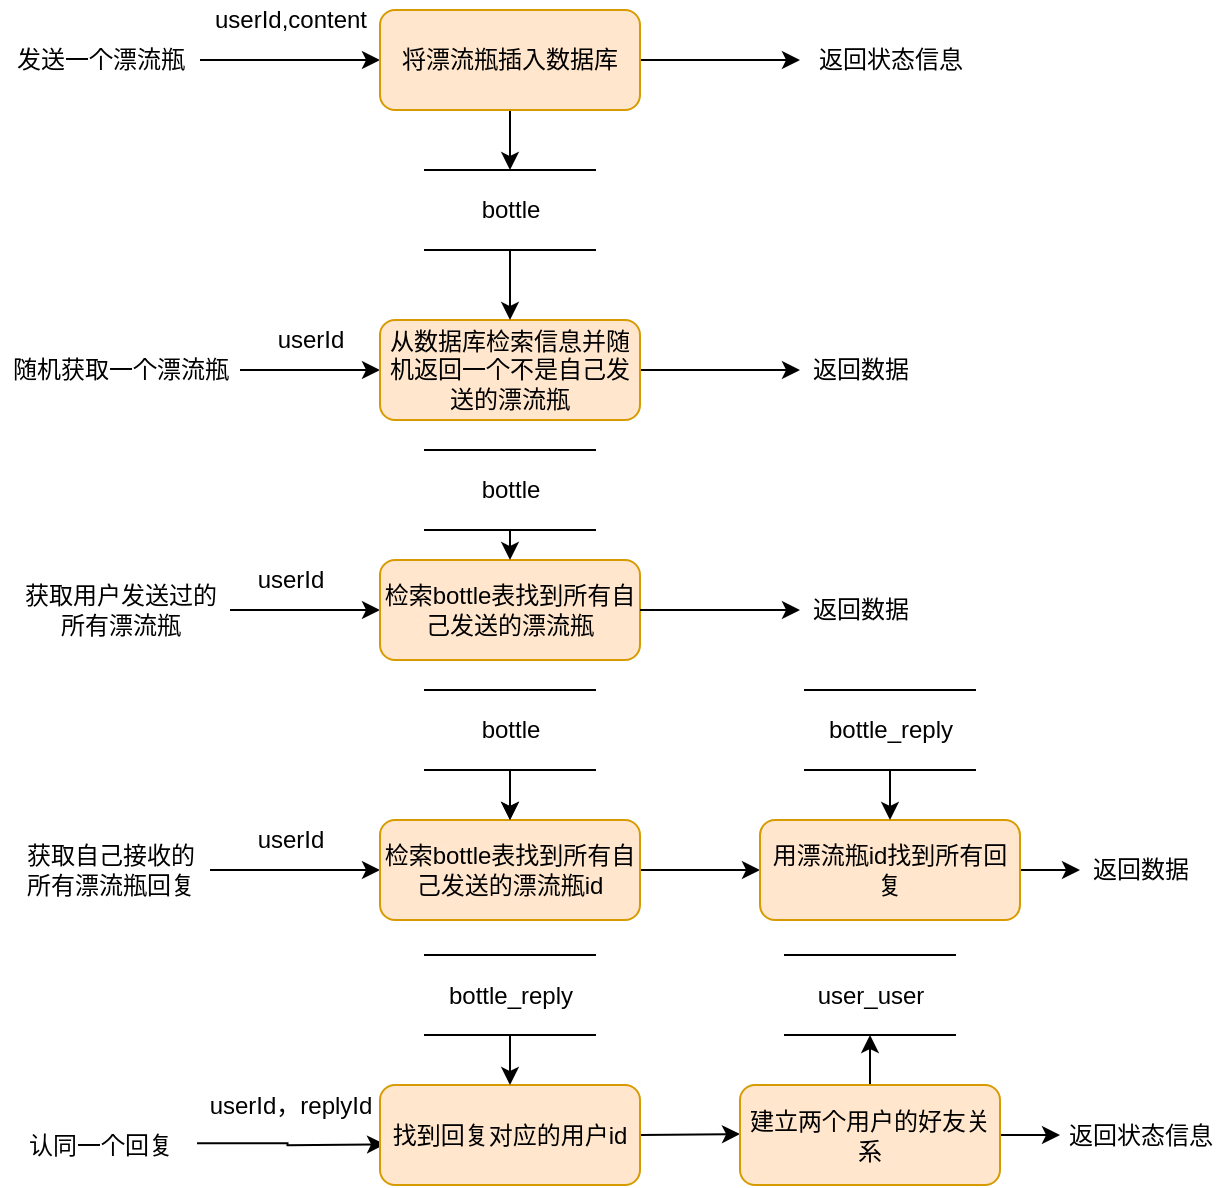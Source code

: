 <mxfile version="16.5.1" type="device"><diagram id="sGXBapJl-inLVZLvztDg" name="第 1 页"><mxGraphModel dx="1050" dy="804" grid="1" gridSize="10" guides="1" tooltips="1" connect="1" arrows="1" fold="1" page="1" pageScale="1" pageWidth="1920" pageHeight="1200" math="0" shadow="0"><root><mxCell id="0"/><mxCell id="1" parent="0"/><mxCell id="8UxnA-o2_eVahk8h7Og3-3" style="edgeStyle=orthogonalEdgeStyle;rounded=0;orthogonalLoop=1;jettySize=auto;html=1;entryX=0;entryY=0.5;entryDx=0;entryDy=0;" edge="1" parent="1" source="8UxnA-o2_eVahk8h7Og3-1" target="8UxnA-o2_eVahk8h7Og3-2"><mxGeometry relative="1" as="geometry"/></mxCell><mxCell id="8UxnA-o2_eVahk8h7Og3-1" value="随机获取一个漂流瓶" style="text;html=1;align=center;verticalAlign=middle;resizable=0;points=[];autosize=1;strokeColor=none;fillColor=none;" vertex="1" parent="1"><mxGeometry x="110" y="290" width="120" height="20" as="geometry"/></mxCell><mxCell id="8UxnA-o2_eVahk8h7Og3-7" style="edgeStyle=orthogonalEdgeStyle;rounded=0;orthogonalLoop=1;jettySize=auto;html=1;" edge="1" parent="1" source="8UxnA-o2_eVahk8h7Og3-2"><mxGeometry relative="1" as="geometry"><mxPoint x="510" y="300" as="targetPoint"/></mxGeometry></mxCell><mxCell id="8UxnA-o2_eVahk8h7Og3-2" value="从数据库检索信息并随机返回一个不是自己发送的漂流瓶" style="rounded=1;whiteSpace=wrap;html=1;fillColor=#ffe6cc;strokeColor=#d79b00;" vertex="1" parent="1"><mxGeometry x="300" y="275" width="130" height="50" as="geometry"/></mxCell><mxCell id="8UxnA-o2_eVahk8h7Og3-4" value="userId" style="text;html=1;align=center;verticalAlign=middle;resizable=0;points=[];autosize=1;strokeColor=none;fillColor=none;" vertex="1" parent="1"><mxGeometry x="240" y="275" width="50" height="20" as="geometry"/></mxCell><mxCell id="8UxnA-o2_eVahk8h7Og3-6" value="" style="edgeStyle=orthogonalEdgeStyle;rounded=0;orthogonalLoop=1;jettySize=auto;html=1;" edge="1" parent="1" source="8UxnA-o2_eVahk8h7Og3-5" target="8UxnA-o2_eVahk8h7Og3-2"><mxGeometry relative="1" as="geometry"/></mxCell><mxCell id="8UxnA-o2_eVahk8h7Og3-5" value="bottle" style="shape=partialRectangle;whiteSpace=wrap;html=1;left=0;right=0;fillColor=none;" vertex="1" parent="1"><mxGeometry x="322.5" y="200" width="85" height="40" as="geometry"/></mxCell><mxCell id="8UxnA-o2_eVahk8h7Og3-8" value="返回数据" style="text;html=1;align=center;verticalAlign=middle;resizable=0;points=[];autosize=1;strokeColor=none;fillColor=none;" vertex="1" parent="1"><mxGeometry x="510" y="290" width="60" height="20" as="geometry"/></mxCell><mxCell id="8UxnA-o2_eVahk8h7Og3-11" style="edgeStyle=orthogonalEdgeStyle;rounded=0;orthogonalLoop=1;jettySize=auto;html=1;" edge="1" parent="1" source="8UxnA-o2_eVahk8h7Og3-9" target="8UxnA-o2_eVahk8h7Og3-10"><mxGeometry relative="1" as="geometry"/></mxCell><mxCell id="8UxnA-o2_eVahk8h7Og3-9" value="发送一个漂流瓶" style="text;html=1;align=center;verticalAlign=middle;resizable=0;points=[];autosize=1;strokeColor=none;fillColor=none;" vertex="1" parent="1"><mxGeometry x="110" y="135" width="100" height="20" as="geometry"/></mxCell><mxCell id="8UxnA-o2_eVahk8h7Og3-12" style="edgeStyle=orthogonalEdgeStyle;rounded=0;orthogonalLoop=1;jettySize=auto;html=1;exitX=0.5;exitY=1;exitDx=0;exitDy=0;entryX=0.5;entryY=0;entryDx=0;entryDy=0;" edge="1" parent="1" source="8UxnA-o2_eVahk8h7Og3-10" target="8UxnA-o2_eVahk8h7Og3-5"><mxGeometry relative="1" as="geometry"/></mxCell><mxCell id="8UxnA-o2_eVahk8h7Og3-14" style="edgeStyle=orthogonalEdgeStyle;rounded=0;orthogonalLoop=1;jettySize=auto;html=1;" edge="1" parent="1" source="8UxnA-o2_eVahk8h7Og3-10"><mxGeometry relative="1" as="geometry"><mxPoint x="510" y="145" as="targetPoint"/></mxGeometry></mxCell><mxCell id="8UxnA-o2_eVahk8h7Og3-10" value="将漂流瓶插入数据库" style="rounded=1;whiteSpace=wrap;html=1;fillColor=#ffe6cc;strokeColor=#d79b00;" vertex="1" parent="1"><mxGeometry x="300" y="120" width="130" height="50" as="geometry"/></mxCell><mxCell id="8UxnA-o2_eVahk8h7Og3-13" value="userId,content" style="text;html=1;align=center;verticalAlign=middle;resizable=0;points=[];autosize=1;strokeColor=none;fillColor=none;" vertex="1" parent="1"><mxGeometry x="210" y="115" width="90" height="20" as="geometry"/></mxCell><mxCell id="8UxnA-o2_eVahk8h7Og3-15" value="返回状态信息" style="text;html=1;align=center;verticalAlign=middle;resizable=0;points=[];autosize=1;strokeColor=none;fillColor=none;" vertex="1" parent="1"><mxGeometry x="510" y="135" width="90" height="20" as="geometry"/></mxCell><mxCell id="8UxnA-o2_eVahk8h7Og3-20" style="edgeStyle=orthogonalEdgeStyle;rounded=0;orthogonalLoop=1;jettySize=auto;html=1;" edge="1" parent="1" source="8UxnA-o2_eVahk8h7Og3-16" target="8UxnA-o2_eVahk8h7Og3-17"><mxGeometry relative="1" as="geometry"/></mxCell><mxCell id="8UxnA-o2_eVahk8h7Og3-16" value="获取用户发送过的&lt;br&gt;所有漂流瓶" style="text;html=1;align=center;verticalAlign=middle;resizable=0;points=[];autosize=1;strokeColor=none;fillColor=none;" vertex="1" parent="1"><mxGeometry x="115" y="405" width="110" height="30" as="geometry"/></mxCell><mxCell id="8UxnA-o2_eVahk8h7Og3-17" value="检索bottle表找到所有自己发送的漂流瓶" style="rounded=1;whiteSpace=wrap;html=1;fillColor=#ffe6cc;strokeColor=#d79b00;" vertex="1" parent="1"><mxGeometry x="300" y="395" width="130" height="50" as="geometry"/></mxCell><mxCell id="8UxnA-o2_eVahk8h7Og3-19" style="edgeStyle=orthogonalEdgeStyle;rounded=0;orthogonalLoop=1;jettySize=auto;html=1;exitX=0.5;exitY=1;exitDx=0;exitDy=0;entryX=0.5;entryY=0;entryDx=0;entryDy=0;" edge="1" parent="1" source="8UxnA-o2_eVahk8h7Og3-18" target="8UxnA-o2_eVahk8h7Og3-17"><mxGeometry relative="1" as="geometry"/></mxCell><mxCell id="8UxnA-o2_eVahk8h7Og3-18" value="bottle" style="shape=partialRectangle;whiteSpace=wrap;html=1;left=0;right=0;fillColor=none;" vertex="1" parent="1"><mxGeometry x="322.5" y="340" width="85" height="40" as="geometry"/></mxCell><mxCell id="8UxnA-o2_eVahk8h7Og3-21" value="userId" style="text;html=1;align=center;verticalAlign=middle;resizable=0;points=[];autosize=1;strokeColor=none;fillColor=none;" vertex="1" parent="1"><mxGeometry x="230" y="395" width="50" height="20" as="geometry"/></mxCell><mxCell id="8UxnA-o2_eVahk8h7Og3-22" style="edgeStyle=orthogonalEdgeStyle;rounded=0;orthogonalLoop=1;jettySize=auto;html=1;" edge="1" parent="1"><mxGeometry relative="1" as="geometry"><mxPoint x="510" y="420" as="targetPoint"/><mxPoint x="430" y="420" as="sourcePoint"/></mxGeometry></mxCell><mxCell id="8UxnA-o2_eVahk8h7Og3-23" value="返回数据" style="text;html=1;align=center;verticalAlign=middle;resizable=0;points=[];autosize=1;strokeColor=none;fillColor=none;" vertex="1" parent="1"><mxGeometry x="510" y="410" width="60" height="20" as="geometry"/></mxCell><mxCell id="8UxnA-o2_eVahk8h7Og3-27" style="edgeStyle=orthogonalEdgeStyle;rounded=0;orthogonalLoop=1;jettySize=auto;html=1;entryX=0;entryY=0.5;entryDx=0;entryDy=0;" edge="1" parent="1" source="8UxnA-o2_eVahk8h7Og3-24" target="8UxnA-o2_eVahk8h7Og3-25"><mxGeometry relative="1" as="geometry"/></mxCell><mxCell id="8UxnA-o2_eVahk8h7Og3-24" value="获取自己接收的&lt;br&gt;所有漂流瓶回复" style="text;html=1;align=center;verticalAlign=middle;resizable=0;points=[];autosize=1;strokeColor=none;fillColor=none;" vertex="1" parent="1"><mxGeometry x="115" y="535" width="100" height="30" as="geometry"/></mxCell><mxCell id="8UxnA-o2_eVahk8h7Og3-32" style="edgeStyle=orthogonalEdgeStyle;rounded=0;orthogonalLoop=1;jettySize=auto;html=1;exitX=1;exitY=0.5;exitDx=0;exitDy=0;entryX=0;entryY=0.5;entryDx=0;entryDy=0;" edge="1" parent="1" source="8UxnA-o2_eVahk8h7Og3-25" target="8UxnA-o2_eVahk8h7Og3-28"><mxGeometry relative="1" as="geometry"/></mxCell><mxCell id="8UxnA-o2_eVahk8h7Og3-25" value="检索bottle表找到所有自己发送的漂流瓶id" style="rounded=1;whiteSpace=wrap;html=1;fillColor=#ffe6cc;strokeColor=#d79b00;" vertex="1" parent="1"><mxGeometry x="300" y="525" width="130" height="50" as="geometry"/></mxCell><mxCell id="8UxnA-o2_eVahk8h7Og3-26" value="userId" style="text;html=1;align=center;verticalAlign=middle;resizable=0;points=[];autosize=1;strokeColor=none;fillColor=none;" vertex="1" parent="1"><mxGeometry x="230" y="525" width="50" height="20" as="geometry"/></mxCell><mxCell id="8UxnA-o2_eVahk8h7Og3-36" style="edgeStyle=orthogonalEdgeStyle;rounded=0;orthogonalLoop=1;jettySize=auto;html=1;exitX=1;exitY=0.5;exitDx=0;exitDy=0;" edge="1" parent="1" source="8UxnA-o2_eVahk8h7Og3-28"><mxGeometry relative="1" as="geometry"><mxPoint x="650" y="549.857" as="targetPoint"/></mxGeometry></mxCell><mxCell id="8UxnA-o2_eVahk8h7Og3-28" value="用漂流瓶id找到所有回复" style="rounded=1;whiteSpace=wrap;html=1;fillColor=#ffe6cc;strokeColor=#d79b00;" vertex="1" parent="1"><mxGeometry x="490" y="525" width="130" height="50" as="geometry"/></mxCell><mxCell id="8UxnA-o2_eVahk8h7Og3-29" style="edgeStyle=orthogonalEdgeStyle;rounded=0;orthogonalLoop=1;jettySize=auto;html=1;exitX=0.5;exitY=1;exitDx=0;exitDy=0;entryX=0.5;entryY=0;entryDx=0;entryDy=0;" edge="1" parent="1"><mxGeometry relative="1" as="geometry"><mxPoint x="365" y="525" as="targetPoint"/><mxPoint x="365" y="510" as="sourcePoint"/></mxGeometry></mxCell><mxCell id="8UxnA-o2_eVahk8h7Og3-35" value="" style="edgeStyle=orthogonalEdgeStyle;rounded=0;orthogonalLoop=1;jettySize=auto;html=1;" edge="1" parent="1" source="8UxnA-o2_eVahk8h7Og3-30" target="8UxnA-o2_eVahk8h7Og3-25"><mxGeometry relative="1" as="geometry"/></mxCell><mxCell id="8UxnA-o2_eVahk8h7Og3-30" value="bottle" style="shape=partialRectangle;whiteSpace=wrap;html=1;left=0;right=0;fillColor=none;" vertex="1" parent="1"><mxGeometry x="322.5" y="460" width="85" height="40" as="geometry"/></mxCell><mxCell id="8UxnA-o2_eVahk8h7Og3-34" style="edgeStyle=orthogonalEdgeStyle;rounded=0;orthogonalLoop=1;jettySize=auto;html=1;exitX=0.5;exitY=1;exitDx=0;exitDy=0;" edge="1" parent="1" source="8UxnA-o2_eVahk8h7Og3-31" target="8UxnA-o2_eVahk8h7Og3-28"><mxGeometry relative="1" as="geometry"/></mxCell><mxCell id="8UxnA-o2_eVahk8h7Og3-31" value="bottle_reply" style="shape=partialRectangle;whiteSpace=wrap;html=1;left=0;right=0;fillColor=none;" vertex="1" parent="1"><mxGeometry x="512.5" y="460" width="85" height="40" as="geometry"/></mxCell><mxCell id="8UxnA-o2_eVahk8h7Og3-37" value="返回数据" style="text;html=1;align=center;verticalAlign=middle;resizable=0;points=[];autosize=1;strokeColor=none;fillColor=none;" vertex="1" parent="1"><mxGeometry x="650" y="540" width="60" height="20" as="geometry"/></mxCell><mxCell id="8UxnA-o2_eVahk8h7Og3-38" value="认同一个回复" style="text;html=1;align=center;verticalAlign=middle;resizable=0;points=[];autosize=1;strokeColor=none;fillColor=none;" vertex="1" parent="1"><mxGeometry x="115" y="677.5" width="90" height="20" as="geometry"/></mxCell><mxCell id="8UxnA-o2_eVahk8h7Og3-39" value="userId，replyId" style="text;html=1;align=center;verticalAlign=middle;resizable=0;points=[];autosize=1;strokeColor=none;fillColor=none;" vertex="1" parent="1"><mxGeometry x="205" y="657.5" width="100" height="20" as="geometry"/></mxCell><mxCell id="8UxnA-o2_eVahk8h7Og3-40" style="edgeStyle=orthogonalEdgeStyle;rounded=0;orthogonalLoop=1;jettySize=auto;html=1;entryX=0;entryY=0.5;entryDx=0;entryDy=0;exitX=1.039;exitY=0.457;exitDx=0;exitDy=0;exitPerimeter=0;" edge="1" parent="1" source="8UxnA-o2_eVahk8h7Og3-38"><mxGeometry relative="1" as="geometry"><mxPoint x="217.5" y="687.14" as="sourcePoint"/><mxPoint x="302.5" y="687.14" as="targetPoint"/></mxGeometry></mxCell><mxCell id="8UxnA-o2_eVahk8h7Og3-43" style="edgeStyle=orthogonalEdgeStyle;rounded=0;orthogonalLoop=1;jettySize=auto;html=1;exitX=1;exitY=0.5;exitDx=0;exitDy=0;" edge="1" parent="1" source="8UxnA-o2_eVahk8h7Og3-44"><mxGeometry relative="1" as="geometry"><mxPoint x="480" y="682" as="targetPoint"/></mxGeometry></mxCell><mxCell id="8UxnA-o2_eVahk8h7Og3-44" value="找到回复对应的用户id" style="rounded=1;whiteSpace=wrap;html=1;fillColor=#ffe6cc;strokeColor=#d79b00;" vertex="1" parent="1"><mxGeometry x="300" y="657.5" width="130" height="50" as="geometry"/></mxCell><mxCell id="8UxnA-o2_eVahk8h7Og3-45" style="edgeStyle=orthogonalEdgeStyle;rounded=0;orthogonalLoop=1;jettySize=auto;html=1;exitX=0.5;exitY=1;exitDx=0;exitDy=0;" edge="1" parent="1" source="8UxnA-o2_eVahk8h7Og3-46" target="8UxnA-o2_eVahk8h7Og3-44"><mxGeometry relative="1" as="geometry"/></mxCell><mxCell id="8UxnA-o2_eVahk8h7Og3-46" value="bottle_reply" style="shape=partialRectangle;whiteSpace=wrap;html=1;left=0;right=0;fillColor=none;" vertex="1" parent="1"><mxGeometry x="322.5" y="592.5" width="85" height="40" as="geometry"/></mxCell><mxCell id="8UxnA-o2_eVahk8h7Og3-54" style="edgeStyle=orthogonalEdgeStyle;rounded=0;orthogonalLoop=1;jettySize=auto;html=1;exitX=1;exitY=0.5;exitDx=0;exitDy=0;" edge="1" parent="1" source="8UxnA-o2_eVahk8h7Og3-47"><mxGeometry relative="1" as="geometry"><mxPoint x="640" y="682.714" as="targetPoint"/></mxGeometry></mxCell><mxCell id="8UxnA-o2_eVahk8h7Og3-55" style="edgeStyle=orthogonalEdgeStyle;rounded=0;orthogonalLoop=1;jettySize=auto;html=1;exitX=0.5;exitY=0;exitDx=0;exitDy=0;entryX=0.5;entryY=1;entryDx=0;entryDy=0;" edge="1" parent="1" source="8UxnA-o2_eVahk8h7Og3-47" target="8UxnA-o2_eVahk8h7Og3-50"><mxGeometry relative="1" as="geometry"/></mxCell><mxCell id="8UxnA-o2_eVahk8h7Og3-47" value="建立两个用户的好友关系" style="rounded=1;whiteSpace=wrap;html=1;fillColor=#ffe6cc;strokeColor=#d79b00;" vertex="1" parent="1"><mxGeometry x="480" y="657.5" width="130" height="50" as="geometry"/></mxCell><mxCell id="8UxnA-o2_eVahk8h7Og3-50" value="user_user" style="shape=partialRectangle;whiteSpace=wrap;html=1;left=0;right=0;fillColor=none;" vertex="1" parent="1"><mxGeometry x="502.5" y="592.5" width="85" height="40" as="geometry"/></mxCell><mxCell id="8UxnA-o2_eVahk8h7Og3-56" value="返回状态信息" style="text;html=1;align=center;verticalAlign=middle;resizable=0;points=[];autosize=1;strokeColor=none;fillColor=none;" vertex="1" parent="1"><mxGeometry x="635" y="672.5" width="90" height="20" as="geometry"/></mxCell></root></mxGraphModel></diagram></mxfile>